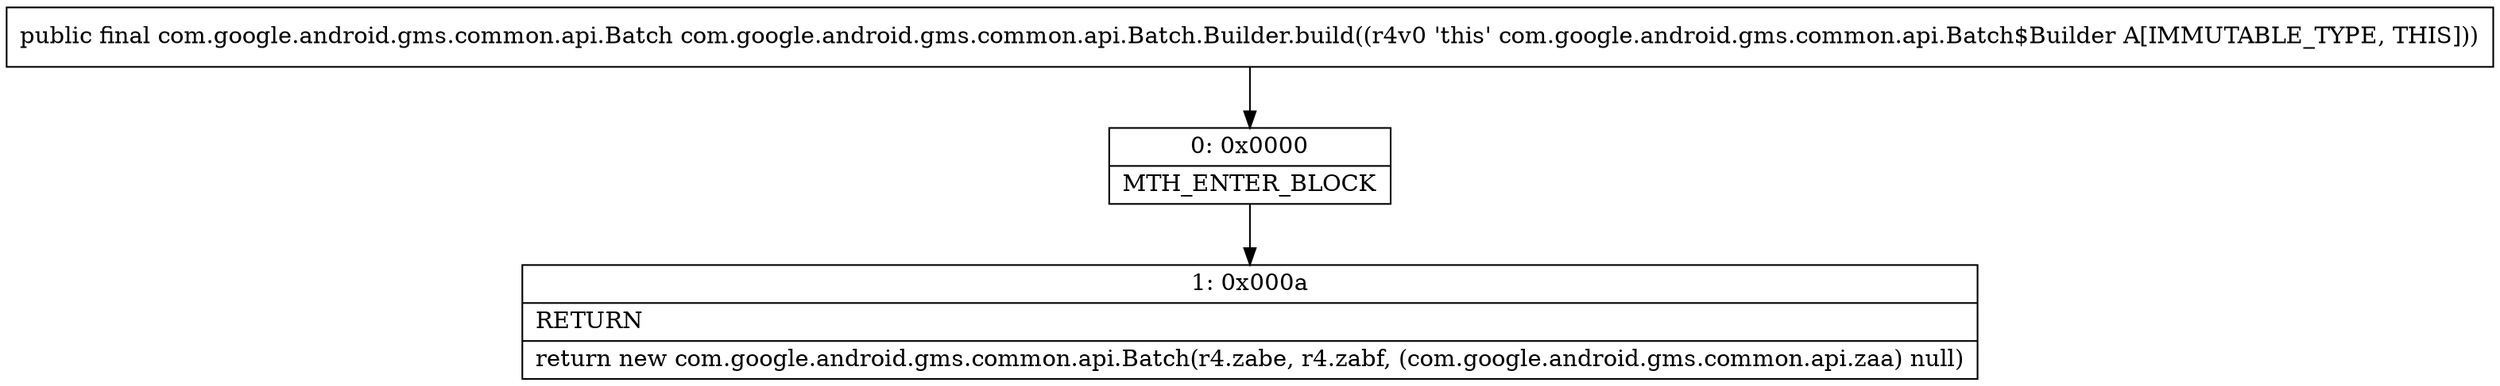 digraph "CFG forcom.google.android.gms.common.api.Batch.Builder.build()Lcom\/google\/android\/gms\/common\/api\/Batch;" {
Node_0 [shape=record,label="{0\:\ 0x0000|MTH_ENTER_BLOCK\l}"];
Node_1 [shape=record,label="{1\:\ 0x000a|RETURN\l|return new com.google.android.gms.common.api.Batch(r4.zabe, r4.zabf, (com.google.android.gms.common.api.zaa) null)\l}"];
MethodNode[shape=record,label="{public final com.google.android.gms.common.api.Batch com.google.android.gms.common.api.Batch.Builder.build((r4v0 'this' com.google.android.gms.common.api.Batch$Builder A[IMMUTABLE_TYPE, THIS])) }"];
MethodNode -> Node_0;
Node_0 -> Node_1;
}


